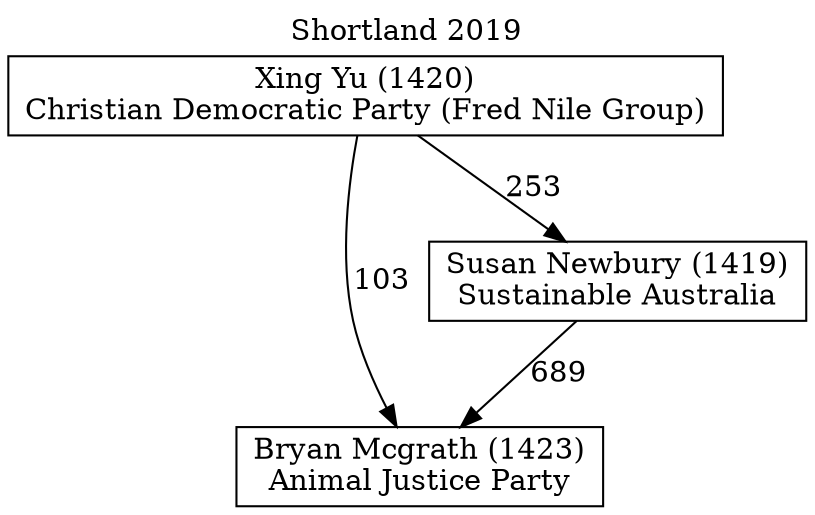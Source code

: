// House preference flow
digraph "Bryan Mcgrath (1423)_Shortland_2019" {
	graph [label="Shortland 2019" labelloc=t mclimit=10]
	node [shape=box]
	"Bryan Mcgrath (1423)" [label="Bryan Mcgrath (1423)
Animal Justice Party"]
	"Susan Newbury (1419)" [label="Susan Newbury (1419)
Sustainable Australia"]
	"Xing Yu (1420)" [label="Xing Yu (1420)
Christian Democratic Party (Fred Nile Group)"]
	"Susan Newbury (1419)" -> "Bryan Mcgrath (1423)" [label=689]
	"Xing Yu (1420)" -> "Susan Newbury (1419)" [label=253]
	"Xing Yu (1420)" -> "Bryan Mcgrath (1423)" [label=103]
}
